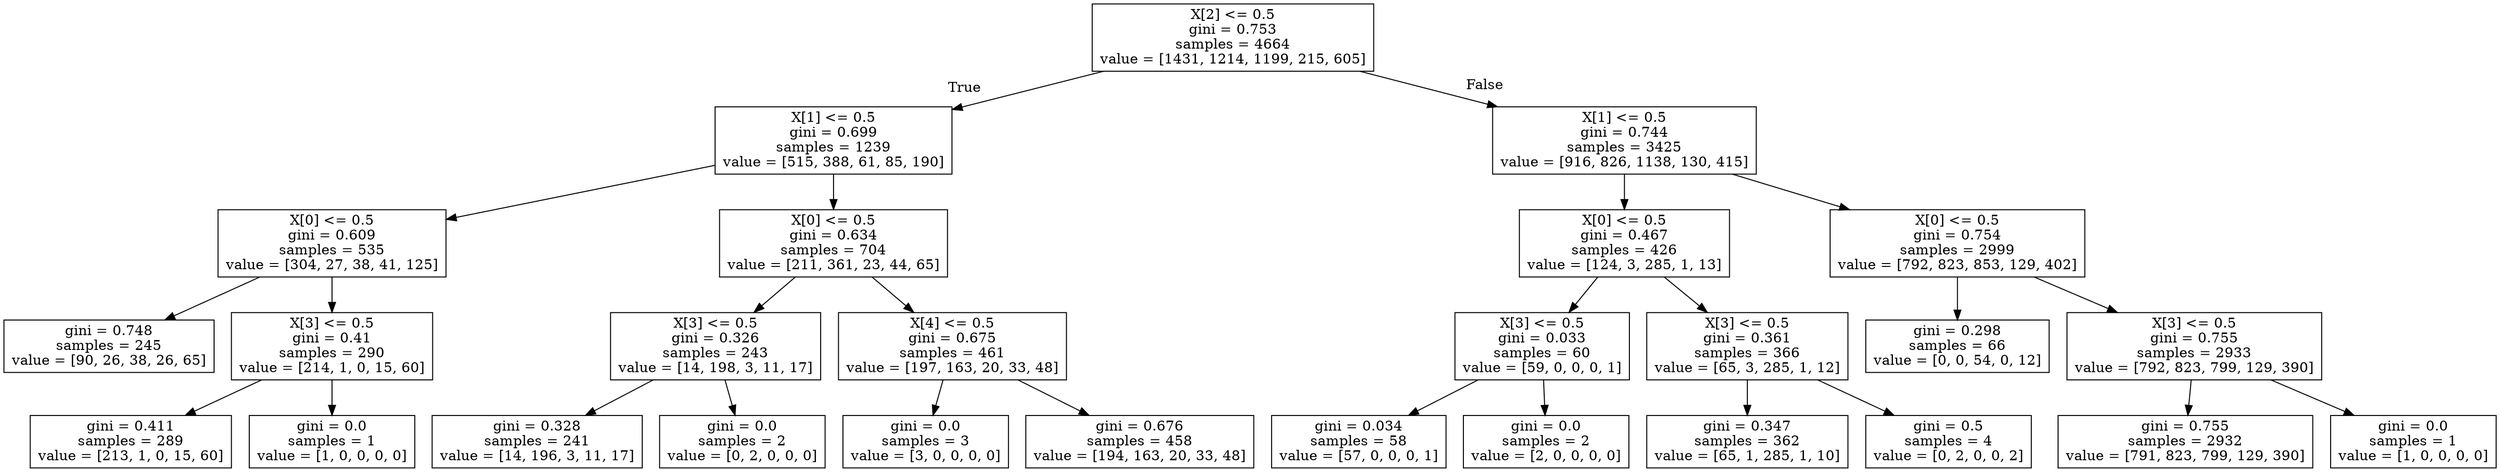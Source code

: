 digraph Tree {
node [shape=box] ;
0 [label="X[2] <= 0.5\ngini = 0.753\nsamples = 4664\nvalue = [1431, 1214, 1199, 215, 605]"] ;
1 [label="X[1] <= 0.5\ngini = 0.699\nsamples = 1239\nvalue = [515, 388, 61, 85, 190]"] ;
0 -> 1 [labeldistance=2.5, labelangle=45, headlabel="True"] ;
2 [label="X[0] <= 0.5\ngini = 0.609\nsamples = 535\nvalue = [304, 27, 38, 41, 125]"] ;
1 -> 2 ;
3 [label="gini = 0.748\nsamples = 245\nvalue = [90, 26, 38, 26, 65]"] ;
2 -> 3 ;
4 [label="X[3] <= 0.5\ngini = 0.41\nsamples = 290\nvalue = [214, 1, 0, 15, 60]"] ;
2 -> 4 ;
5 [label="gini = 0.411\nsamples = 289\nvalue = [213, 1, 0, 15, 60]"] ;
4 -> 5 ;
6 [label="gini = 0.0\nsamples = 1\nvalue = [1, 0, 0, 0, 0]"] ;
4 -> 6 ;
7 [label="X[0] <= 0.5\ngini = 0.634\nsamples = 704\nvalue = [211, 361, 23, 44, 65]"] ;
1 -> 7 ;
8 [label="X[3] <= 0.5\ngini = 0.326\nsamples = 243\nvalue = [14, 198, 3, 11, 17]"] ;
7 -> 8 ;
9 [label="gini = 0.328\nsamples = 241\nvalue = [14, 196, 3, 11, 17]"] ;
8 -> 9 ;
10 [label="gini = 0.0\nsamples = 2\nvalue = [0, 2, 0, 0, 0]"] ;
8 -> 10 ;
11 [label="X[4] <= 0.5\ngini = 0.675\nsamples = 461\nvalue = [197, 163, 20, 33, 48]"] ;
7 -> 11 ;
12 [label="gini = 0.0\nsamples = 3\nvalue = [3, 0, 0, 0, 0]"] ;
11 -> 12 ;
13 [label="gini = 0.676\nsamples = 458\nvalue = [194, 163, 20, 33, 48]"] ;
11 -> 13 ;
14 [label="X[1] <= 0.5\ngini = 0.744\nsamples = 3425\nvalue = [916, 826, 1138, 130, 415]"] ;
0 -> 14 [labeldistance=2.5, labelangle=-45, headlabel="False"] ;
15 [label="X[0] <= 0.5\ngini = 0.467\nsamples = 426\nvalue = [124, 3, 285, 1, 13]"] ;
14 -> 15 ;
16 [label="X[3] <= 0.5\ngini = 0.033\nsamples = 60\nvalue = [59, 0, 0, 0, 1]"] ;
15 -> 16 ;
17 [label="gini = 0.034\nsamples = 58\nvalue = [57, 0, 0, 0, 1]"] ;
16 -> 17 ;
18 [label="gini = 0.0\nsamples = 2\nvalue = [2, 0, 0, 0, 0]"] ;
16 -> 18 ;
19 [label="X[3] <= 0.5\ngini = 0.361\nsamples = 366\nvalue = [65, 3, 285, 1, 12]"] ;
15 -> 19 ;
20 [label="gini = 0.347\nsamples = 362\nvalue = [65, 1, 285, 1, 10]"] ;
19 -> 20 ;
21 [label="gini = 0.5\nsamples = 4\nvalue = [0, 2, 0, 0, 2]"] ;
19 -> 21 ;
22 [label="X[0] <= 0.5\ngini = 0.754\nsamples = 2999\nvalue = [792, 823, 853, 129, 402]"] ;
14 -> 22 ;
23 [label="gini = 0.298\nsamples = 66\nvalue = [0, 0, 54, 0, 12]"] ;
22 -> 23 ;
24 [label="X[3] <= 0.5\ngini = 0.755\nsamples = 2933\nvalue = [792, 823, 799, 129, 390]"] ;
22 -> 24 ;
25 [label="gini = 0.755\nsamples = 2932\nvalue = [791, 823, 799, 129, 390]"] ;
24 -> 25 ;
26 [label="gini = 0.0\nsamples = 1\nvalue = [1, 0, 0, 0, 0]"] ;
24 -> 26 ;
}